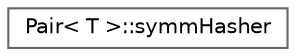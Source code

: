 digraph "Graphical Class Hierarchy"
{
 // LATEX_PDF_SIZE
  bgcolor="transparent";
  edge [fontname=Helvetica,fontsize=10,labelfontname=Helvetica,labelfontsize=10];
  node [fontname=Helvetica,fontsize=10,shape=box,height=0.2,width=0.4];
  rankdir="LR";
  Node0 [id="Node000000",label="Pair\< T \>::symmHasher",height=0.2,width=0.4,color="grey40", fillcolor="white", style="filled",URL="$structFoam_1_1Pair_1_1symmHasher.html",tooltip=" "];
}
